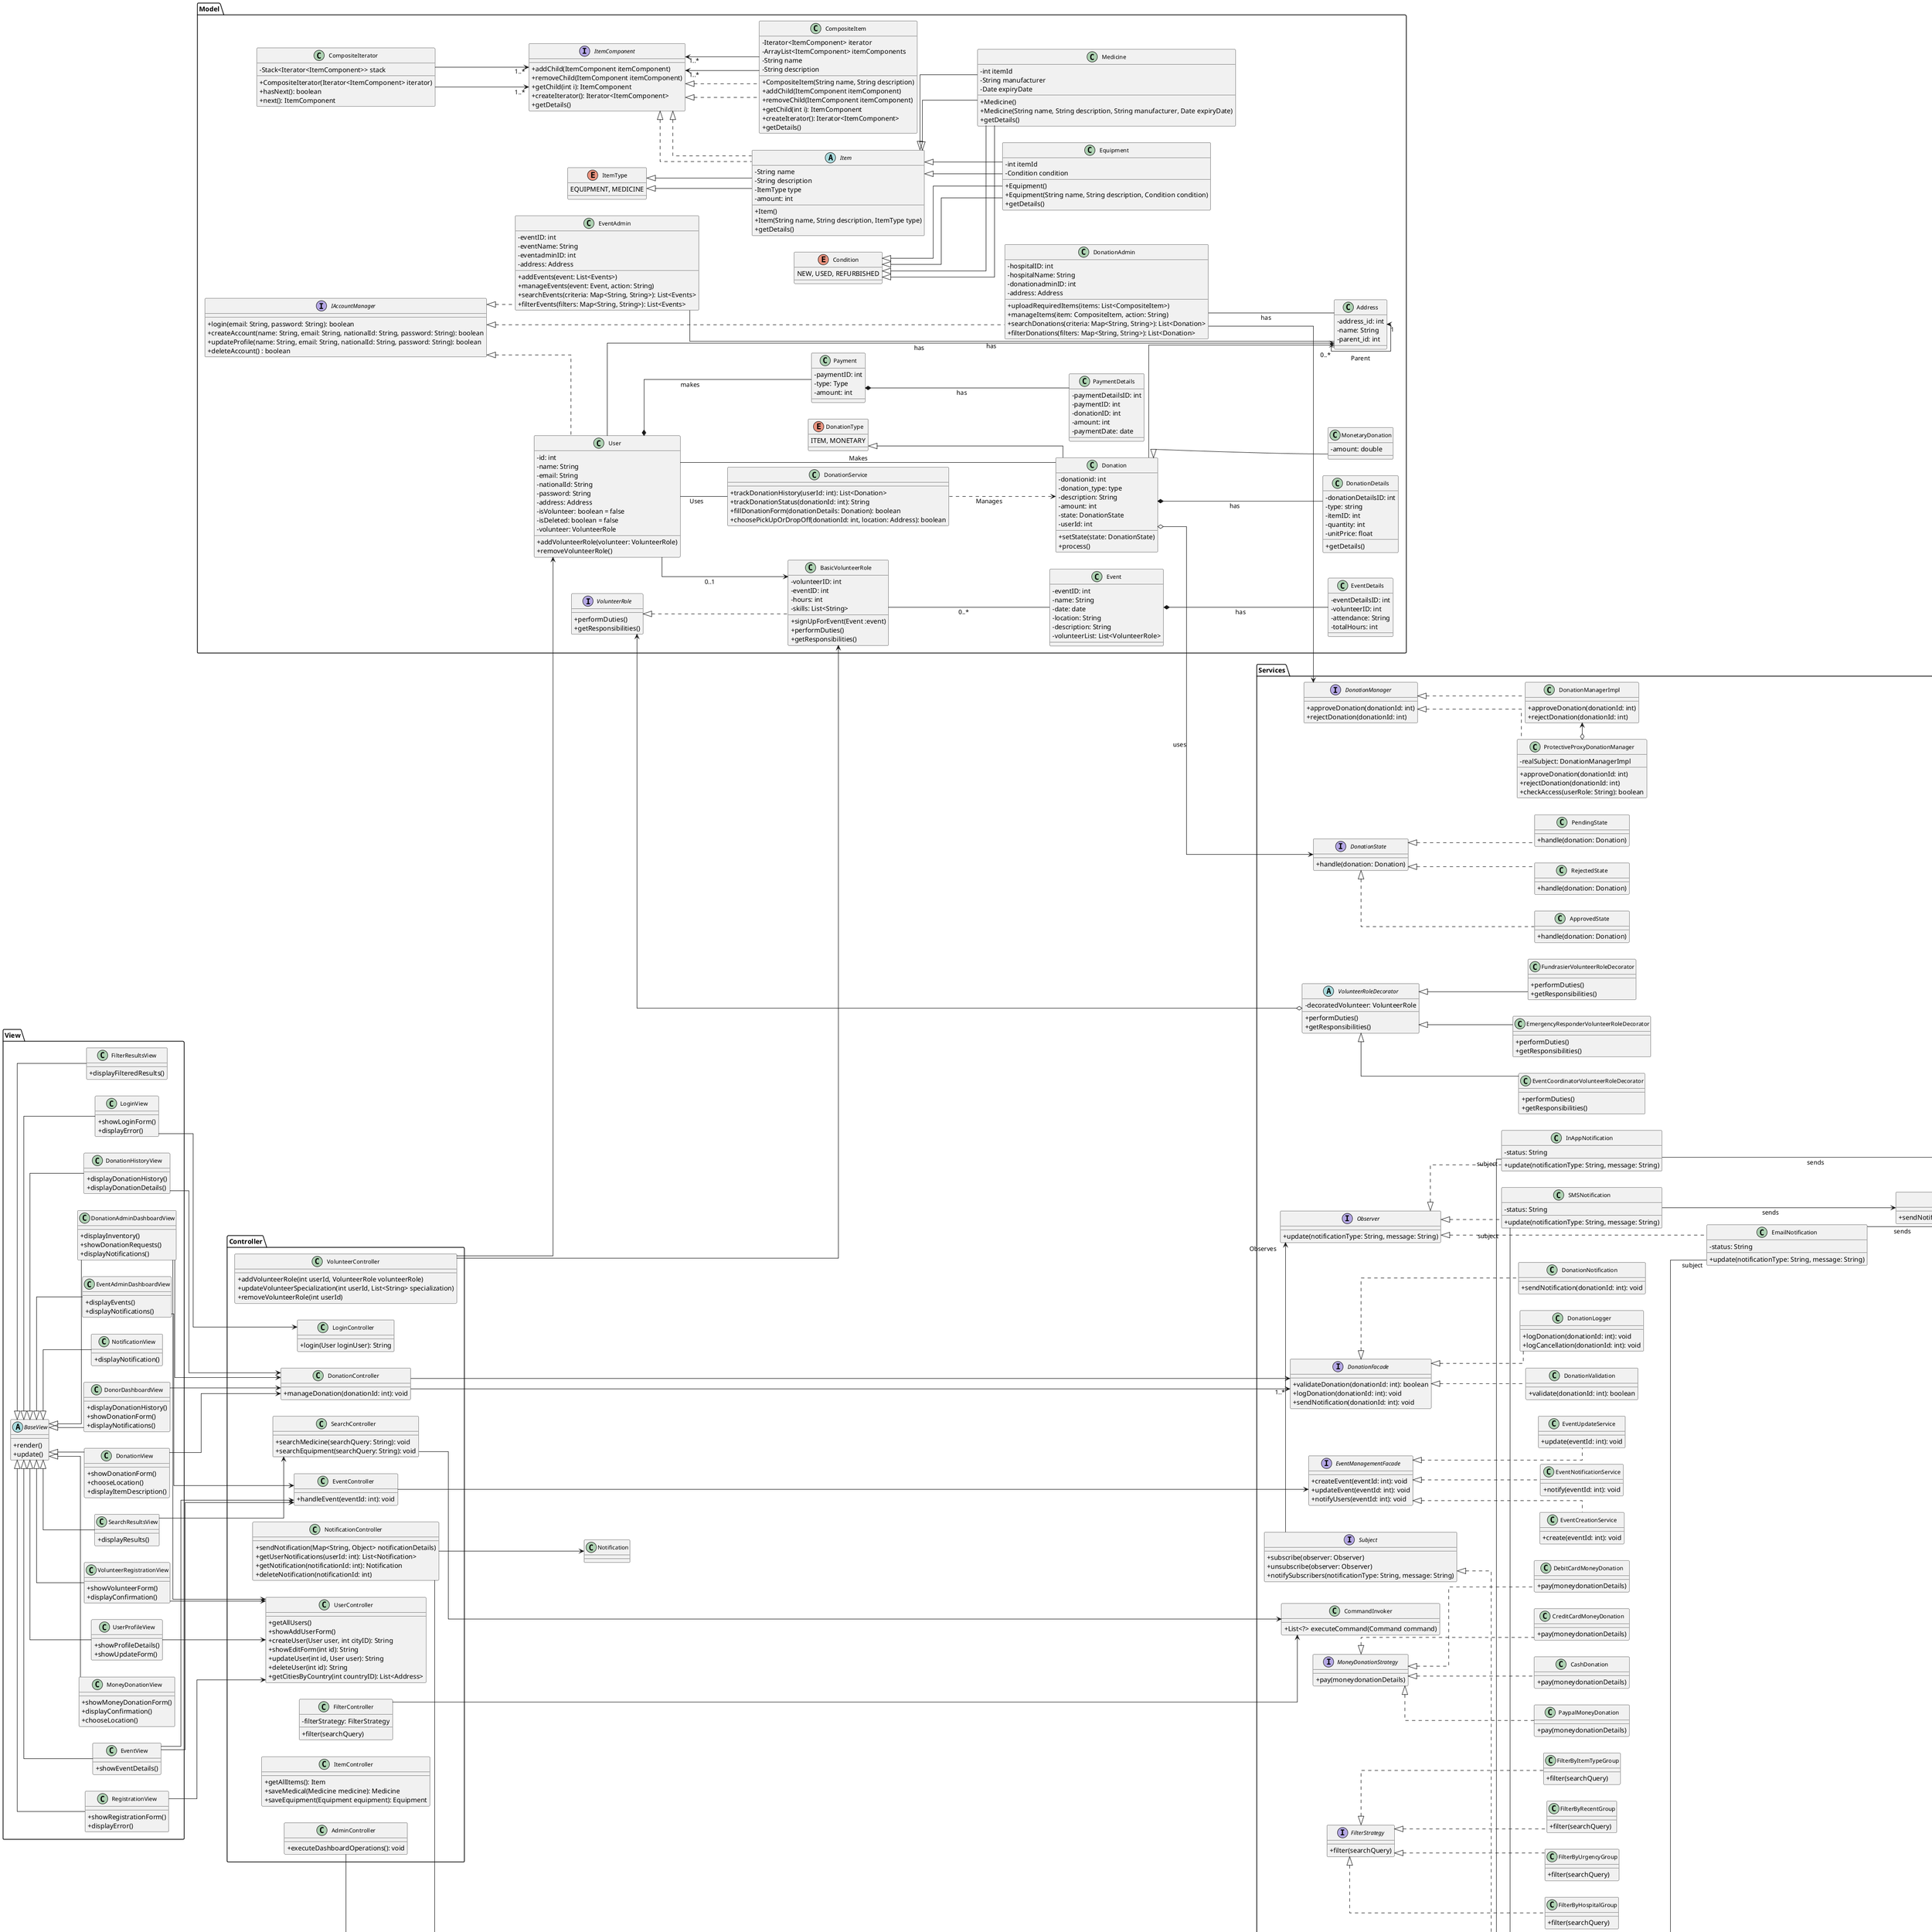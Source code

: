 @startuml
'https://plantuml.com/class-diagram


left to right direction


skinparam classAttributeIconSize 0
skinparam classFontSize 12
skinparam lineThickness 2
skinparam defaultFontName Arial
skinparam nodeMargin 30
skinparam componentStyle rectangle
skinparam linetype ortho



package "Model" {


    interface IAccountManager {
        +login(email: String, password: String): boolean
        +createAccount(name: String, email: String, nationalId: String, password: String): boolean
        +updateProfile(name: String, email: String, nationalId: String, password: String): boolean
        +deleteAccount() : boolean
    }

    class User implements IAccountManager {
        -id: int
        -name: String
        -email: String
        -nationalId: String
        -password: String
        -address: Address
        -isVolunteer: boolean = false
        -isDeleted: boolean = false
        -volunteer: VolunteerRole
        +addVolunteerRole(volunteer: VolunteerRole)
        +removeVolunteerRole()
    }

    interface VolunteerRole {
        +performDuties()
        +getResponsibilities()
    }

    class BasicVolunteerRole implements VolunteerRole {
        -volunteerID: int
        -eventID: int
        -hours: int
        -skills: List<String>
        +signUpForEvent(Event :event)
        +performDuties()
        +getResponsibilities()
    }

    class DonationAdmin implements IAccountManager {
        -hospitalID: int
        -hospitalName: String
        -donationadminID: int
        -address: Address
        +uploadRequiredItems(items: List<CompositeItem>)
        +manageItems(item: CompositeItem, action: String)
        +searchDonations(criteria: Map<String, String>): List<Donation>
        +filterDonations(filters: Map<String, String>): List<Donation>
    }

    class EventAdmin implements IAccountManager {
            -eventID: int
            -eventName: String
            -eventadminID: int
            -address: Address
            +addEvents(event: List<Events>)
            +manageEvents(event: Event, action: String)
            +searchEvents(criteria: Map<String, String>): List<Events>
            +filterEvents(filters: Map<String, String>): List<Events>
        }

    class Address {
        -address_id: int
        -name: String
        -parent_id: int
    }

    class DonationService {
        +trackDonationHistory(userId: int): List<Donation>
        +trackDonationStatus(donationId: int): String
        +fillDonationForm(donationDetails: Donation): boolean
        +choosePickUpOrDropOff(donationId: int, location: Address): boolean
    }

    class Donation {
        -donationid: int
        -donation_type: type
        -description: String
        -amount: int
        -state: DonationState
        -userId: int
        +setState(state: DonationState)
        +process()
    }

    class MonetaryDonation extends Donation{
     -amount: double
    }


    class DonationDetails {
        -donationDetailsID: int
        -type: string
        -itemID: int
        -quantity: int
        -unitPrice: float
        +getDetails()
    }

    class Event{
        -eventID: int
        -name: String
        -date: date
        -location: String
        -description: String
        -volunteerList: List<VolunteerRole>
    }

    class EventDetails {
        -eventDetailsID: int
        -volunteerID: int
        -attendance: String
        -totalHours: int
    }

    class Payment {
        -paymentID: int
        -type: Type
        -amount: int
    }

    class PaymentDetails {
        -paymentDetailsID: int
        -paymentID: int
        -donationID: int
        -amount: int
        -paymentDate: date
    }

    interface ItemComponent {
               + addChild(ItemComponent itemComponent)
               + removeChild(ItemComponent itemComponent)
               + getChild(int i): ItemComponent
               + createIterator(): Iterator<ItemComponent>
               + getDetails()
           }

           class CompositeItem {
               - Iterator<ItemComponent> iterator
               - ArrayList<ItemComponent> itemComponents
               - String name
               - String description
               + CompositeItem(String name, String description)
               + addChild(ItemComponent itemComponent)
               + removeChild(ItemComponent itemComponent)
               + getChild(int i): ItemComponent
               + createIterator(): Iterator<ItemComponent>
               + getDetails()
           }

           class CompositeIterator {
               - Stack<Iterator<ItemComponent>> stack
               + CompositeIterator(Iterator<ItemComponent> iterator)
               + hasNext(): boolean
               + next(): ItemComponent
           }

           abstract class Item {
               - String name
               - String description
               - ItemType type
               -amount: int
               + Item()
               + Item(String name, String description, ItemType type)
               + getDetails()
           }

           class Equipment {
               - int itemId
               - Condition condition
               + Equipment()
               + Equipment(String name, String description, Condition condition)
               + getDetails()
           }

           class Medicine {
               - int itemId
               - String manufacturer
               - Date expiryDate
               + Medicine()
               + Medicine(String name, String description, String manufacturer, Date expiryDate)
               + getDetails()
           }

           enum ItemType {
               EQUIPMENT, MEDICINE
           }

           enum DonationType{
           ITEM, MONETARY
           }

           enum Condition {
               NEW, USED, REFURBISHED
           }
}

package "View" {

abstract class BaseView {
        +render()
        +update()
    }

    class DonationView extends BaseView{
        +showDonationForm()
        +chooseLocation()
        +displayItemDescription()
    }

    class DonorDashboardView extends BaseView {
        +displayDonationHistory()
        +showDonationForm()
        +displayNotifications()
    }

    class MoneyDonationView extends BaseView {
        +showMoneyDonationForm()
        +displayConfirmation()
        +chooseLocation()
    }

    class DonationAdminDashboardView extends BaseView {
        +displayInventory()
        +showDonationRequests()
        +displayNotifications()
    }

    class EventAdminDashboardView extends BaseView {
            +displayEvents()
            +displayNotifications()
        }

    class LoginView extends BaseView {
        +showLoginForm()
        +displayError()

    }

    class DonationHistoryView extends BaseView {
        +displayDonationHistory()
        +displayDonationDetails()
    }

    class RegistrationView extends BaseView {
        +showRegistrationForm()
        +displayError()
    }

    class NotificationView extends BaseView {
        +displayNotification()
    }

    class EventView extends BaseView {
        +showEventDetails()

    }

    class UserProfileView extends BaseView {
        +showProfileDetails()
        +showUpdateForm()
    }

    class VolunteerRegistrationView extends BaseView {
        +showVolunteerForm()
        +displayConfirmation()
    }

    class SearchResultsView extends BaseView {
        +displayResults()
    }

    class FilterResultsView extends BaseView {
        +displayFilteredResults()
    }


}

package "Controller" {
    class AdminController {
        + executeDashboardOperations(): void
    }

    class DonationController {
        + manageDonation(donationId: int): void
    }

    class EventController {
        + handleEvent(eventId: int): void
    }

    class UserController {
        + getAllUsers()
        + showAddUserForm()
        + createUser(User user, int cityID): String
        + showEditForm(int id): String
        + updateUser(int id, User user): String
        + deleteUser(int id): String
        +getCitiesByCountry(int countryID): List<Address>
    }

    class NotificationController {
        + sendNotification(Map<String, Object> notificationDetails)
        + getUserNotifications(userId: int): List<Notification>
        + getNotification(notificationId: int): Notification
        + deleteNotification(notificationId: int)
    }

    class LoginController {
        + login(User loginUser): String
    }

    class SearchController {
        + searchMedicine(searchQuery: String): void
        + searchEquipment(searchQuery: String): void
    }

    class VolunteerController {
        + addVolunteerRole(int userId, VolunteerRole volunteerRole)
        + updateVolunteerSpecialization(int userId, List<String> specialization)
        + removeVolunteerRole(int userId)
    }

    class ItemController {
        + getAllItems(): Item
        + saveMedical(Medicine medicine): Medicine
        + saveEquipment(Equipment equipment): Equipment
    }

     class FilterController {
            -filterStrategy: FilterStrategy
            +filter(searchQuery)
        }
}

package "Services" {

    abstract class VolunteerRoleDecorator{
        -decoratedVolunteer: VolunteerRole
        +performDuties()
        +getResponsibilities()
    }

    class EventCoordinatorVolunteerRoleDecorator extends VolunteerRoleDecorator {
        +performDuties()
        +getResponsibilities()
    }

    class EmergencyResponderVolunteerRoleDecorator extends VolunteerRoleDecorator {
        +performDuties()
        +getResponsibilities()
    }

    class FundrasierVolunteerRoleDecorator extends VolunteerRoleDecorator {
        +performDuties()
        +getResponsibilities()
    }

    interface DonationState {
        + handle(donation: Donation)
    }

    class PendingState {
        + handle(donation: Donation)
    }
    class ApprovedState {
        + handle(donation: Donation)
    }
    class RejectedState {
        + handle(donation: Donation)
    }

    interface DonationManager {
        + approveDonation(donationId: int)
        + rejectDonation(donationId: int)
    }

    class DonationManagerImpl implements DonationManager {
        + approveDonation(donationId: int)
        + rejectDonation(donationId: int)
    }

    class ProtectiveProxyDonationManager implements DonationManager {
        -realSubject: DonationManagerImpl
        +approveDonation(donationId: int)
        +rejectDonation(donationId: int)
        +checkAccess(userRole: String): boolean
    }


    interface DonationFacade {
        + validateDonation(donationId: int): boolean
        + logDonation(donationId: int): void
        + sendNotification(donationId: int): void
    }

    class DonationValidation implements DonationFacade {
        + validate(donationId: int): boolean
    }

    class DonationLogger implements DonationFacade{
        + logDonation(donationId: int): void
        + logCancellation(donationId: int): void
    }

    class DonationNotification implements DonationFacade{
            + sendNotification(donationId: int): void
        }

    interface AdminDashboardFacade {
        + manageDonations()
        + manageEvents()
        + manageUsers()
        + manageNotifications()
    }

    class DonationManagement implements AdminDashboardFacade {
        + processDonation(donationId: int): void
    }

    class EventManagement implements AdminDashboardFacade {
        + createEvent(eventId: int): void
    }

    class UserManagement implements AdminDashboardFacade {
        + manageUser(userId: int): void
    }

    class NotificationManagement implements AdminDashboardFacade {
        + sendAdminNotification(message: String): void
    }

    interface EventManagementFacade {
        + createEvent(eventId: int): void
        + updateEvent(eventId: int): void
        + notifyUsers(eventId: int): void
    }

    class EventCreationService implements EventManagementFacade {
        + create(eventId: int): void
    }

    class EventNotificationService implements EventManagementFacade {
        + notify(eventId: int): void
    }

    class EventUpdateService implements EventManagementFacade  {
        + update(eventId: int): void
    }

    interface MoneyDonationStrategy {
        +pay(moneydonationDetails)
    }

    class CreditCardMoneyDonation implements MoneyDonationStrategy {
        +pay(moneydonationDetails)
    }

    class DebitCardMoneyDonation implements MoneyDonationStrategy {
        +pay(moneydonationDetails)
    }

    class PaypalMoneyDonation implements MoneyDonationStrategy {
        +pay(moneydonationDetails)
    }

    class CashDonation implements MoneyDonationStrategy {
        +pay(moneydonationDetails)
    }

    interface Subject {
        +subscribe(observer: Observer)
        +unsubscribe(observer: Observer)
        +notifySubscribers(notificationType: String, message: String)
    }

    interface Observer {
        +update(notificationType: String, message: String)
    }

    class EmailNotification implements Observer {
        -status: String
        +update(notificationType: String, message: String)
    }

    class InAppNotification implements Observer {
        -status: String
        +update(notificationType: String, message: String)
    }

    class SMSNotification implements Observer {
        -status: String
        +update(notificationType: String, message: String)
    }

    class NotificationSubject implements Subject {
        -subscribers: List<Observer>
        -state: String
        +subscribe(observer: Observer)
        +unsubscribe(observer: Observer)
        +notifySubscribers(notificationType: String, message: String)
    }

    interface FilterStrategy {
        +filter(searchQuery)
    }

    class FilterByRecentGroup implements FilterStrategy {
        +filter(searchQuery)
    }

    class FilterByItemTypeGroup implements FilterStrategy {
        +filter(searchQuery)
    }

    class FilterByHospitalGroup implements FilterStrategy {
        +filter(searchQuery)
    }

    class FilterByUrgencyGroup implements FilterStrategy {
        +filter(searchQuery)
    }

    interface SearchStrategy {
        +search(searchQuery)
    }

    class SearchByMedicine implements SearchStrategy {
        +search(searchQuery)
    }

    class SearchByHospital implements SearchStrategy {
        +search(searchQuery)
    }

    class SearchByEquipment implements SearchStrategy {
        +search(searchQuery)
    }

    interface LoginStrategy {
        +login(userCredentials)
    }

    class EmailLogin implements LoginStrategy {
        +login(userCredentials)
    }

    class GoogleLogin implements LoginStrategy {
        +login(userCredentials)
    }

    class FacebookLogin implements LoginStrategy {
        +login(userCredentials)
    }

    interface NotificationSender {
        + sendNotification(message: String, recipient: String)
    }

    class EmailNotificationAdapter {
        -emailAPI: EmailAPI
        +sendNotification(message: String, recipient: String)
    }
    class SMSNotificationAdapter {
        -smsAPI: SMSAPI
        +sendNotification(message: String, recipient: String)
    }
    class InAppNotificationAdapter {
        -inAppSystem: InAppNotificationSystem
        +sendNotification(message: String, recipient: String)
    }

    class EmailAPI {
        +sendEmail(to: String, content: String)
    }
    class SMSAPI {
        +sendSMS(phoneNumber: String, text: String)
    }
    class InAppNotificationSystem {
        +pushNotification(userId: String, message: String)
    }


    abstract class EventScheduler {
        -scheduleEvent(): void
        +validateEventDetails(): void
        +assignLocation(): void
        +notifyParticipants(): void
    }

    class PublicEventScheduler {
        +validateEventDetails(): void
        +notifyParticipants(): void
    }

    class PrivateEventScheduler {
        +validateEventDetails(): void
        +notifyParticipants(): void
    }

    class RecurringEventScheduler {
        +validateEventDetails(): void
        +notifyParticipants(): void
    }

interface Command {
       List<?> execute();
   }

   class SearchCommand implements Command {
       - SearchProcessor searchProcessor
       - String searchQuery
       - SearchStrategy searchStrategy
       + execute(): List<?>
   }

    class FilterCommand implements Command {
        - FilterProcessor filterProcessor
        - String filterQuery
        + execute(): List<?>
    }

    class CommandInvoker {
        + List<?> executeCommand(Command command)
    }






}


' Model to Model Relationships
User -->  BasicVolunteerRole : "0..1"
User --> Address : has
User -- Donation : Makes
User *-- Payment : makes
User -- DonationService : Uses
BasicVolunteerRole -- Event : "0..*"
DonationAdmin -- Address : has
EventAdmin -- Address : has
Address "0..*" --> "1" Address : Parent
DonationService ..> Donation : Manages
Donation --> Address
Donation *-- DonationDetails : has
Event *-- EventDetails : has
Payment *-- PaymentDetails : has


' Model to Controller Relationships


' Model to service Relationships
Donation o--> DonationState : uses
VolunteerRoleDecorator o--left-> VolunteerRole



' Controller to Service Relationships
AdminController --> AdminDashboardFacade
EventController --> EventManagementFacade
DonationController --> DonationFacade
NotificationController --> NotificationSubject
NotificationController --> Notification
VolunteerController --> BasicVolunteerRole
VolunteerController --> User


' Controller to View Relationships

' Composite Pattern
ItemComponent <|.. CompositeItem
ItemComponent <|.. Item
Item <|-- Equipment
Item <|-- Medicine
CompositeItem --> "1..*" ItemComponent
CompositeIterator --> "1..*" ItemComponent
ItemType <|-- Item
Condition <|-- Medicine
Condition <|-- Equipment

' Service to Service Relationships
DonationState <|.. PendingState
DonationState <|.. ApprovedState
DonationState <|.. RejectedState
DonationAdmin --> DonationManager
ProtectiveProxyDonationManager o--left-> DonationManagerImpl
DonationController --> DonationFacade
Subject -right->"Observes" Observer : "1..*"
NotificationSubject <-down- "subject" EmailNotification
NotificationSubject <-left- "subject" InAppNotification
NotificationSubject <-left- "subject" SMSNotification
NotificationSender <|... EmailNotificationAdapter
NotificationSender <|... SMSNotificationAdapter
NotificationSender <|... InAppNotificationAdapter
EmailNotificationAdapter --> EmailAPI : uses
SMSNotificationAdapter --> SMSAPI : uses
InAppNotificationAdapter --> InAppNotificationSystem : uses
EventScheduler <|-- PublicEventScheduler
EventScheduler <|-- PrivateEventScheduler
EventScheduler <|-- RecurringEventScheduler
InAppNotification --> NotificationSender : sends
SMSNotification --> NotificationSender : sends
EmailNotification --> NotificationSender : sends
SearchController --> CommandInvoker
FilterController --> CommandInvoker


' Composite Pattern
ItemComponent <|.. CompositeItem
ItemComponent <|.. Item
Item <|-- Equipment
Item <|-- Medicine
CompositeItem --> "1..*" ItemComponent
CompositeIterator --> "1..*" ItemComponent
ItemType <|-- Item
DonationType <|-- Donation
Condition <|-- Medicine
Condition <|-- Equipment


' View

DonorDashboardView --> DonationController
DonationAdminDashboardView --> DonationController
EventAdminDashboardView --> EventController
LoginView --> LoginController
DonationHistoryView --> DonationController
EventView --> EventController
RegistrationView --> UserController
UserProfileView --> UserController
VolunteerRegistrationView --> UserController
SearchResultsView --> SearchController
DonationAdminDashboardView --> UserController
EventView --> EventController
DonationView --> DonationController

}


@enduml

